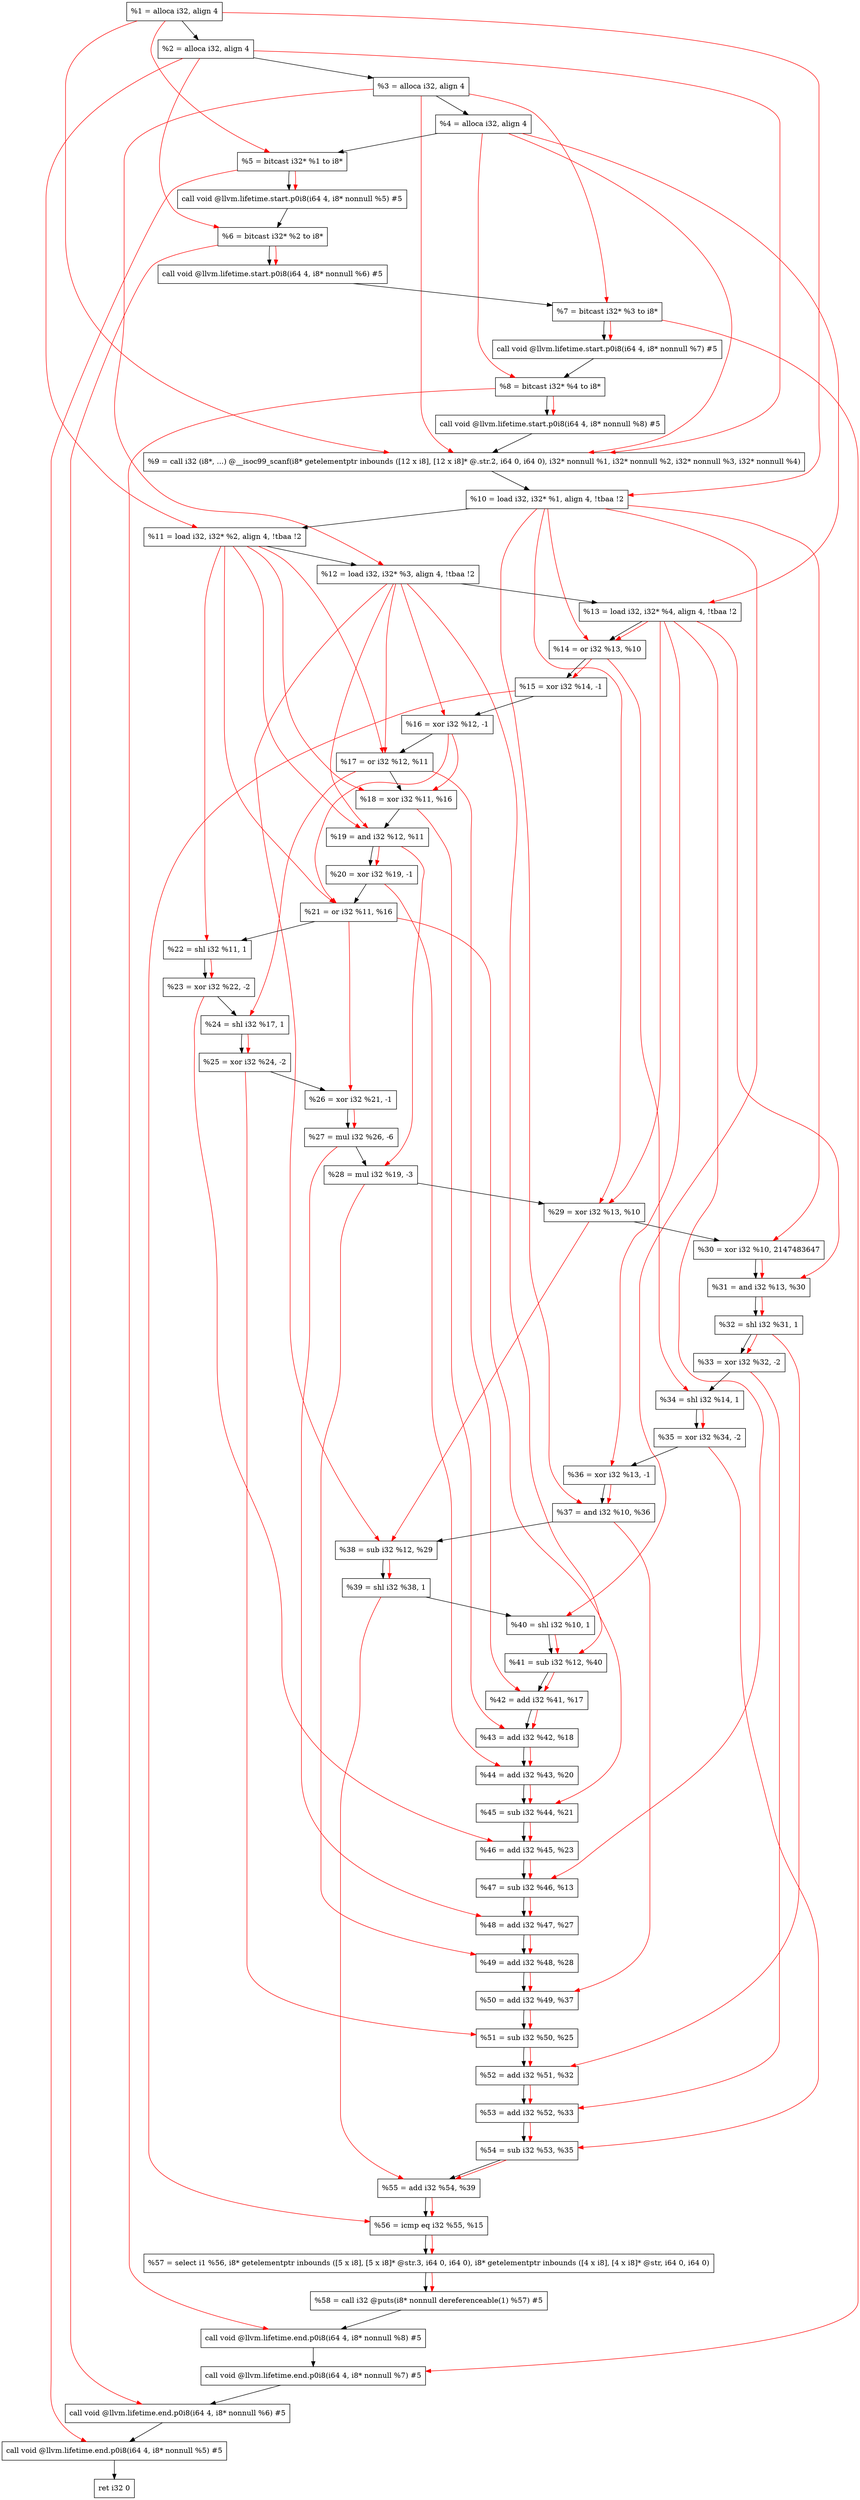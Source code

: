 digraph "DFG for'main' function" {
	Node0x1ba4dd8[shape=record, label="  %1 = alloca i32, align 4"];
	Node0x1ba4e58[shape=record, label="  %2 = alloca i32, align 4"];
	Node0x1ba4ee8[shape=record, label="  %3 = alloca i32, align 4"];
	Node0x1ba4f48[shape=record, label="  %4 = alloca i32, align 4"];
	Node0x1ba4ff8[shape=record, label="  %5 = bitcast i32* %1 to i8*"];
	Node0x1ba5428[shape=record, label="  call void @llvm.lifetime.start.p0i8(i64 4, i8* nonnull %5) #5"];
	Node0x1ba5508[shape=record, label="  %6 = bitcast i32* %2 to i8*"];
	Node0x1ba5608[shape=record, label="  call void @llvm.lifetime.start.p0i8(i64 4, i8* nonnull %6) #5"];
	Node0x1ba56c8[shape=record, label="  %7 = bitcast i32* %3 to i8*"];
	Node0x1ba5778[shape=record, label="  call void @llvm.lifetime.start.p0i8(i64 4, i8* nonnull %7) #5"];
	Node0x1ba5838[shape=record, label="  %8 = bitcast i32* %4 to i8*"];
	Node0x1ba58e8[shape=record, label="  call void @llvm.lifetime.start.p0i8(i64 4, i8* nonnull %8) #5"];
	Node0x1b9fbe0[shape=record, label="  %9 = call i32 (i8*, ...) @__isoc99_scanf(i8* getelementptr inbounds ([12 x i8], [12 x i8]* @.str.2, i64 0, i64 0), i32* nonnull %1, i32* nonnull %2, i32* nonnull %3, i32* nonnull %4)"];
	Node0x1ba5ae8[shape=record, label="  %10 = load i32, i32* %1, align 4, !tbaa !2"];
	Node0x1ba6a58[shape=record, label="  %11 = load i32, i32* %2, align 4, !tbaa !2"];
	Node0x1ba70c8[shape=record, label="  %12 = load i32, i32* %3, align 4, !tbaa !2"];
	Node0x1ba7128[shape=record, label="  %13 = load i32, i32* %4, align 4, !tbaa !2"];
	Node0x1ba71a0[shape=record, label="  %14 = or i32 %13, %10"];
	Node0x1ba7210[shape=record, label="  %15 = xor i32 %14, -1"];
	Node0x1ba7280[shape=record, label="  %16 = xor i32 %12, -1"];
	Node0x1ba72f0[shape=record, label="  %17 = or i32 %12, %11"];
	Node0x1ba7360[shape=record, label="  %18 = xor i32 %11, %16"];
	Node0x1ba73d0[shape=record, label="  %19 = and i32 %12, %11"];
	Node0x1ba7440[shape=record, label="  %20 = xor i32 %19, -1"];
	Node0x1ba74b0[shape=record, label="  %21 = or i32 %11, %16"];
	Node0x1ba7520[shape=record, label="  %22 = shl i32 %11, 1"];
	Node0x1ba7590[shape=record, label="  %23 = xor i32 %22, -2"];
	Node0x1ba7600[shape=record, label="  %24 = shl i32 %17, 1"];
	Node0x1ba7670[shape=record, label="  %25 = xor i32 %24, -2"];
	Node0x1ba76e0[shape=record, label="  %26 = xor i32 %21, -1"];
	Node0x1ba7750[shape=record, label="  %27 = mul i32 %26, -6"];
	Node0x1ba77c0[shape=record, label="  %28 = mul i32 %19, -3"];
	Node0x1ba7830[shape=record, label="  %29 = xor i32 %13, %10"];
	Node0x1ba78a0[shape=record, label="  %30 = xor i32 %10, 2147483647"];
	Node0x1ba7910[shape=record, label="  %31 = and i32 %13, %30"];
	Node0x1ba7980[shape=record, label="  %32 = shl i32 %31, 1"];
	Node0x1ba79f0[shape=record, label="  %33 = xor i32 %32, -2"];
	Node0x1ba7a60[shape=record, label="  %34 = shl i32 %14, 1"];
	Node0x1ba7ad0[shape=record, label="  %35 = xor i32 %34, -2"];
	Node0x1ba7b40[shape=record, label="  %36 = xor i32 %13, -1"];
	Node0x1ba7bb0[shape=record, label="  %37 = and i32 %10, %36"];
	Node0x1ba7c20[shape=record, label="  %38 = sub i32 %12, %29"];
	Node0x1ba7c90[shape=record, label="  %39 = shl i32 %38, 1"];
	Node0x1ba7d00[shape=record, label="  %40 = shl i32 %10, 1"];
	Node0x1ba7d70[shape=record, label="  %41 = sub i32 %12, %40"];
	Node0x1ba7de0[shape=record, label="  %42 = add i32 %41, %17"];
	Node0x1ba7e50[shape=record, label="  %43 = add i32 %42, %18"];
	Node0x1ba7ec0[shape=record, label="  %44 = add i32 %43, %20"];
	Node0x1ba7f30[shape=record, label="  %45 = sub i32 %44, %21"];
	Node0x1ba7fa0[shape=record, label="  %46 = add i32 %45, %23"];
	Node0x1ba8010[shape=record, label="  %47 = sub i32 %46, %13"];
	Node0x1ba8080[shape=record, label="  %48 = add i32 %47, %27"];
	Node0x1ba80f0[shape=record, label="  %49 = add i32 %48, %28"];
	Node0x1ba8160[shape=record, label="  %50 = add i32 %49, %37"];
	Node0x1ba81d0[shape=record, label="  %51 = sub i32 %50, %25"];
	Node0x1ba8240[shape=record, label="  %52 = add i32 %51, %32"];
	Node0x1ba82b0[shape=record, label="  %53 = add i32 %52, %33"];
	Node0x1ba8320[shape=record, label="  %54 = sub i32 %53, %35"];
	Node0x1ba8390[shape=record, label="  %55 = add i32 %54, %39"];
	Node0x1ba8400[shape=record, label="  %56 = icmp eq i32 %55, %15"];
	Node0x1b448b8[shape=record, label="  %57 = select i1 %56, i8* getelementptr inbounds ([5 x i8], [5 x i8]* @str.3, i64 0, i64 0), i8* getelementptr inbounds ([4 x i8], [4 x i8]* @str, i64 0, i64 0)"];
	Node0x1ba8490[shape=record, label="  %58 = call i32 @puts(i8* nonnull dereferenceable(1) %57) #5"];
	Node0x1ba8738[shape=record, label="  call void @llvm.lifetime.end.p0i8(i64 4, i8* nonnull %8) #5"];
	Node0x1ba8898[shape=record, label="  call void @llvm.lifetime.end.p0i8(i64 4, i8* nonnull %7) #5"];
	Node0x1ba89a8[shape=record, label="  call void @llvm.lifetime.end.p0i8(i64 4, i8* nonnull %6) #5"];
	Node0x1ba8ab8[shape=record, label="  call void @llvm.lifetime.end.p0i8(i64 4, i8* nonnull %5) #5"];
	Node0x1ba8b78[shape=record, label="  ret i32 0"];
	Node0x1ba4dd8 -> Node0x1ba4e58;
	Node0x1ba4e58 -> Node0x1ba4ee8;
	Node0x1ba4ee8 -> Node0x1ba4f48;
	Node0x1ba4f48 -> Node0x1ba4ff8;
	Node0x1ba4ff8 -> Node0x1ba5428;
	Node0x1ba5428 -> Node0x1ba5508;
	Node0x1ba5508 -> Node0x1ba5608;
	Node0x1ba5608 -> Node0x1ba56c8;
	Node0x1ba56c8 -> Node0x1ba5778;
	Node0x1ba5778 -> Node0x1ba5838;
	Node0x1ba5838 -> Node0x1ba58e8;
	Node0x1ba58e8 -> Node0x1b9fbe0;
	Node0x1b9fbe0 -> Node0x1ba5ae8;
	Node0x1ba5ae8 -> Node0x1ba6a58;
	Node0x1ba6a58 -> Node0x1ba70c8;
	Node0x1ba70c8 -> Node0x1ba7128;
	Node0x1ba7128 -> Node0x1ba71a0;
	Node0x1ba71a0 -> Node0x1ba7210;
	Node0x1ba7210 -> Node0x1ba7280;
	Node0x1ba7280 -> Node0x1ba72f0;
	Node0x1ba72f0 -> Node0x1ba7360;
	Node0x1ba7360 -> Node0x1ba73d0;
	Node0x1ba73d0 -> Node0x1ba7440;
	Node0x1ba7440 -> Node0x1ba74b0;
	Node0x1ba74b0 -> Node0x1ba7520;
	Node0x1ba7520 -> Node0x1ba7590;
	Node0x1ba7590 -> Node0x1ba7600;
	Node0x1ba7600 -> Node0x1ba7670;
	Node0x1ba7670 -> Node0x1ba76e0;
	Node0x1ba76e0 -> Node0x1ba7750;
	Node0x1ba7750 -> Node0x1ba77c0;
	Node0x1ba77c0 -> Node0x1ba7830;
	Node0x1ba7830 -> Node0x1ba78a0;
	Node0x1ba78a0 -> Node0x1ba7910;
	Node0x1ba7910 -> Node0x1ba7980;
	Node0x1ba7980 -> Node0x1ba79f0;
	Node0x1ba79f0 -> Node0x1ba7a60;
	Node0x1ba7a60 -> Node0x1ba7ad0;
	Node0x1ba7ad0 -> Node0x1ba7b40;
	Node0x1ba7b40 -> Node0x1ba7bb0;
	Node0x1ba7bb0 -> Node0x1ba7c20;
	Node0x1ba7c20 -> Node0x1ba7c90;
	Node0x1ba7c90 -> Node0x1ba7d00;
	Node0x1ba7d00 -> Node0x1ba7d70;
	Node0x1ba7d70 -> Node0x1ba7de0;
	Node0x1ba7de0 -> Node0x1ba7e50;
	Node0x1ba7e50 -> Node0x1ba7ec0;
	Node0x1ba7ec0 -> Node0x1ba7f30;
	Node0x1ba7f30 -> Node0x1ba7fa0;
	Node0x1ba7fa0 -> Node0x1ba8010;
	Node0x1ba8010 -> Node0x1ba8080;
	Node0x1ba8080 -> Node0x1ba80f0;
	Node0x1ba80f0 -> Node0x1ba8160;
	Node0x1ba8160 -> Node0x1ba81d0;
	Node0x1ba81d0 -> Node0x1ba8240;
	Node0x1ba8240 -> Node0x1ba82b0;
	Node0x1ba82b0 -> Node0x1ba8320;
	Node0x1ba8320 -> Node0x1ba8390;
	Node0x1ba8390 -> Node0x1ba8400;
	Node0x1ba8400 -> Node0x1b448b8;
	Node0x1b448b8 -> Node0x1ba8490;
	Node0x1ba8490 -> Node0x1ba8738;
	Node0x1ba8738 -> Node0x1ba8898;
	Node0x1ba8898 -> Node0x1ba89a8;
	Node0x1ba89a8 -> Node0x1ba8ab8;
	Node0x1ba8ab8 -> Node0x1ba8b78;
edge [color=red]
	Node0x1ba4dd8 -> Node0x1ba4ff8;
	Node0x1ba4ff8 -> Node0x1ba5428;
	Node0x1ba4e58 -> Node0x1ba5508;
	Node0x1ba5508 -> Node0x1ba5608;
	Node0x1ba4ee8 -> Node0x1ba56c8;
	Node0x1ba56c8 -> Node0x1ba5778;
	Node0x1ba4f48 -> Node0x1ba5838;
	Node0x1ba5838 -> Node0x1ba58e8;
	Node0x1ba4dd8 -> Node0x1b9fbe0;
	Node0x1ba4e58 -> Node0x1b9fbe0;
	Node0x1ba4ee8 -> Node0x1b9fbe0;
	Node0x1ba4f48 -> Node0x1b9fbe0;
	Node0x1ba4dd8 -> Node0x1ba5ae8;
	Node0x1ba4e58 -> Node0x1ba6a58;
	Node0x1ba4ee8 -> Node0x1ba70c8;
	Node0x1ba4f48 -> Node0x1ba7128;
	Node0x1ba7128 -> Node0x1ba71a0;
	Node0x1ba5ae8 -> Node0x1ba71a0;
	Node0x1ba71a0 -> Node0x1ba7210;
	Node0x1ba70c8 -> Node0x1ba7280;
	Node0x1ba70c8 -> Node0x1ba72f0;
	Node0x1ba6a58 -> Node0x1ba72f0;
	Node0x1ba6a58 -> Node0x1ba7360;
	Node0x1ba7280 -> Node0x1ba7360;
	Node0x1ba70c8 -> Node0x1ba73d0;
	Node0x1ba6a58 -> Node0x1ba73d0;
	Node0x1ba73d0 -> Node0x1ba7440;
	Node0x1ba6a58 -> Node0x1ba74b0;
	Node0x1ba7280 -> Node0x1ba74b0;
	Node0x1ba6a58 -> Node0x1ba7520;
	Node0x1ba7520 -> Node0x1ba7590;
	Node0x1ba72f0 -> Node0x1ba7600;
	Node0x1ba7600 -> Node0x1ba7670;
	Node0x1ba74b0 -> Node0x1ba76e0;
	Node0x1ba76e0 -> Node0x1ba7750;
	Node0x1ba73d0 -> Node0x1ba77c0;
	Node0x1ba7128 -> Node0x1ba7830;
	Node0x1ba5ae8 -> Node0x1ba7830;
	Node0x1ba5ae8 -> Node0x1ba78a0;
	Node0x1ba7128 -> Node0x1ba7910;
	Node0x1ba78a0 -> Node0x1ba7910;
	Node0x1ba7910 -> Node0x1ba7980;
	Node0x1ba7980 -> Node0x1ba79f0;
	Node0x1ba71a0 -> Node0x1ba7a60;
	Node0x1ba7a60 -> Node0x1ba7ad0;
	Node0x1ba7128 -> Node0x1ba7b40;
	Node0x1ba5ae8 -> Node0x1ba7bb0;
	Node0x1ba7b40 -> Node0x1ba7bb0;
	Node0x1ba70c8 -> Node0x1ba7c20;
	Node0x1ba7830 -> Node0x1ba7c20;
	Node0x1ba7c20 -> Node0x1ba7c90;
	Node0x1ba5ae8 -> Node0x1ba7d00;
	Node0x1ba70c8 -> Node0x1ba7d70;
	Node0x1ba7d00 -> Node0x1ba7d70;
	Node0x1ba7d70 -> Node0x1ba7de0;
	Node0x1ba72f0 -> Node0x1ba7de0;
	Node0x1ba7de0 -> Node0x1ba7e50;
	Node0x1ba7360 -> Node0x1ba7e50;
	Node0x1ba7e50 -> Node0x1ba7ec0;
	Node0x1ba7440 -> Node0x1ba7ec0;
	Node0x1ba7ec0 -> Node0x1ba7f30;
	Node0x1ba74b0 -> Node0x1ba7f30;
	Node0x1ba7f30 -> Node0x1ba7fa0;
	Node0x1ba7590 -> Node0x1ba7fa0;
	Node0x1ba7fa0 -> Node0x1ba8010;
	Node0x1ba7128 -> Node0x1ba8010;
	Node0x1ba8010 -> Node0x1ba8080;
	Node0x1ba7750 -> Node0x1ba8080;
	Node0x1ba8080 -> Node0x1ba80f0;
	Node0x1ba77c0 -> Node0x1ba80f0;
	Node0x1ba80f0 -> Node0x1ba8160;
	Node0x1ba7bb0 -> Node0x1ba8160;
	Node0x1ba8160 -> Node0x1ba81d0;
	Node0x1ba7670 -> Node0x1ba81d0;
	Node0x1ba81d0 -> Node0x1ba8240;
	Node0x1ba7980 -> Node0x1ba8240;
	Node0x1ba8240 -> Node0x1ba82b0;
	Node0x1ba79f0 -> Node0x1ba82b0;
	Node0x1ba82b0 -> Node0x1ba8320;
	Node0x1ba7ad0 -> Node0x1ba8320;
	Node0x1ba8320 -> Node0x1ba8390;
	Node0x1ba7c90 -> Node0x1ba8390;
	Node0x1ba8390 -> Node0x1ba8400;
	Node0x1ba7210 -> Node0x1ba8400;
	Node0x1ba8400 -> Node0x1b448b8;
	Node0x1b448b8 -> Node0x1ba8490;
	Node0x1ba5838 -> Node0x1ba8738;
	Node0x1ba56c8 -> Node0x1ba8898;
	Node0x1ba5508 -> Node0x1ba89a8;
	Node0x1ba4ff8 -> Node0x1ba8ab8;
}

